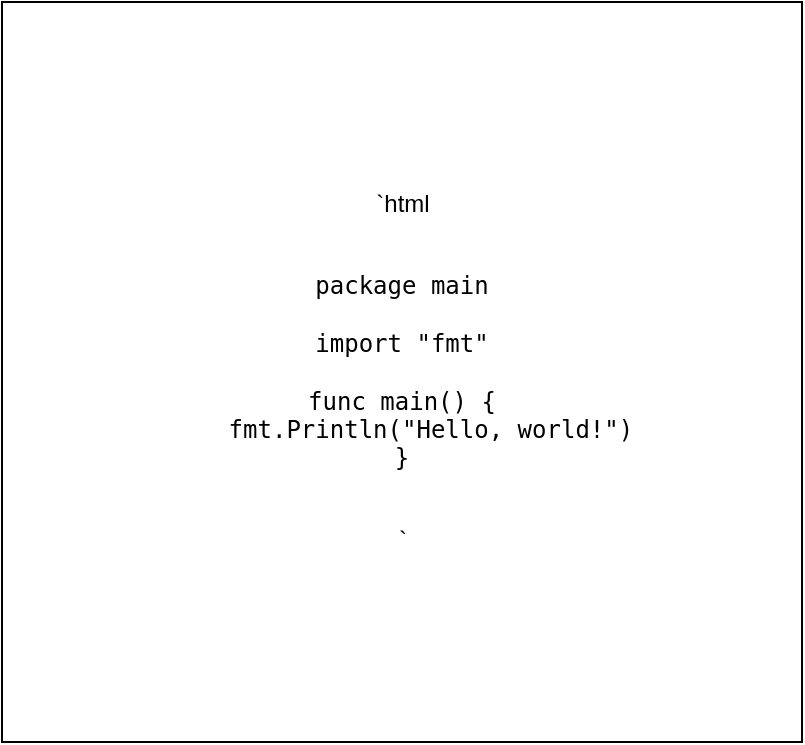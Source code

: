 <mxfile>
    <diagram id="lA9L2P4g6PZ60fRkah-j" name="Page-1">
        <mxGraphModel dx="1091" dy="773" grid="1" gridSize="10" guides="1" tooltips="1" connect="1" arrows="1" fold="1" page="1" pageScale="1" pageWidth="827" pageHeight="1169" math="0" shadow="0">
            <root>
                <mxCell id="0"/>
                <mxCell id="1" parent="0"/>
                <mxCell id="2" value="```html&lt;br&gt;&lt;pre&gt;&lt;code&gt;&lt;br&gt;package main&lt;br&gt;&lt;br&gt;import &quot;fmt&quot;&lt;br&gt;&lt;br&gt;func main() {&lt;br&gt;&amp;nbsp; &amp;nbsp; fmt.Println(&quot;Hello, world!&quot;)&lt;br&gt;}&lt;br&gt;&lt;/code&gt;&lt;/pre&gt;&lt;br&gt;```" style="rounded=0;whiteSpace=wrap;html=1;labelBackgroundColor=default;verticalAlign=middle;align=center;horizontal=1;fontStyle=0" vertex="1" parent="1">
                    <mxGeometry x="190" y="150" width="400" height="370" as="geometry"/>
                </mxCell>
            </root>
        </mxGraphModel>
    </diagram>
</mxfile>